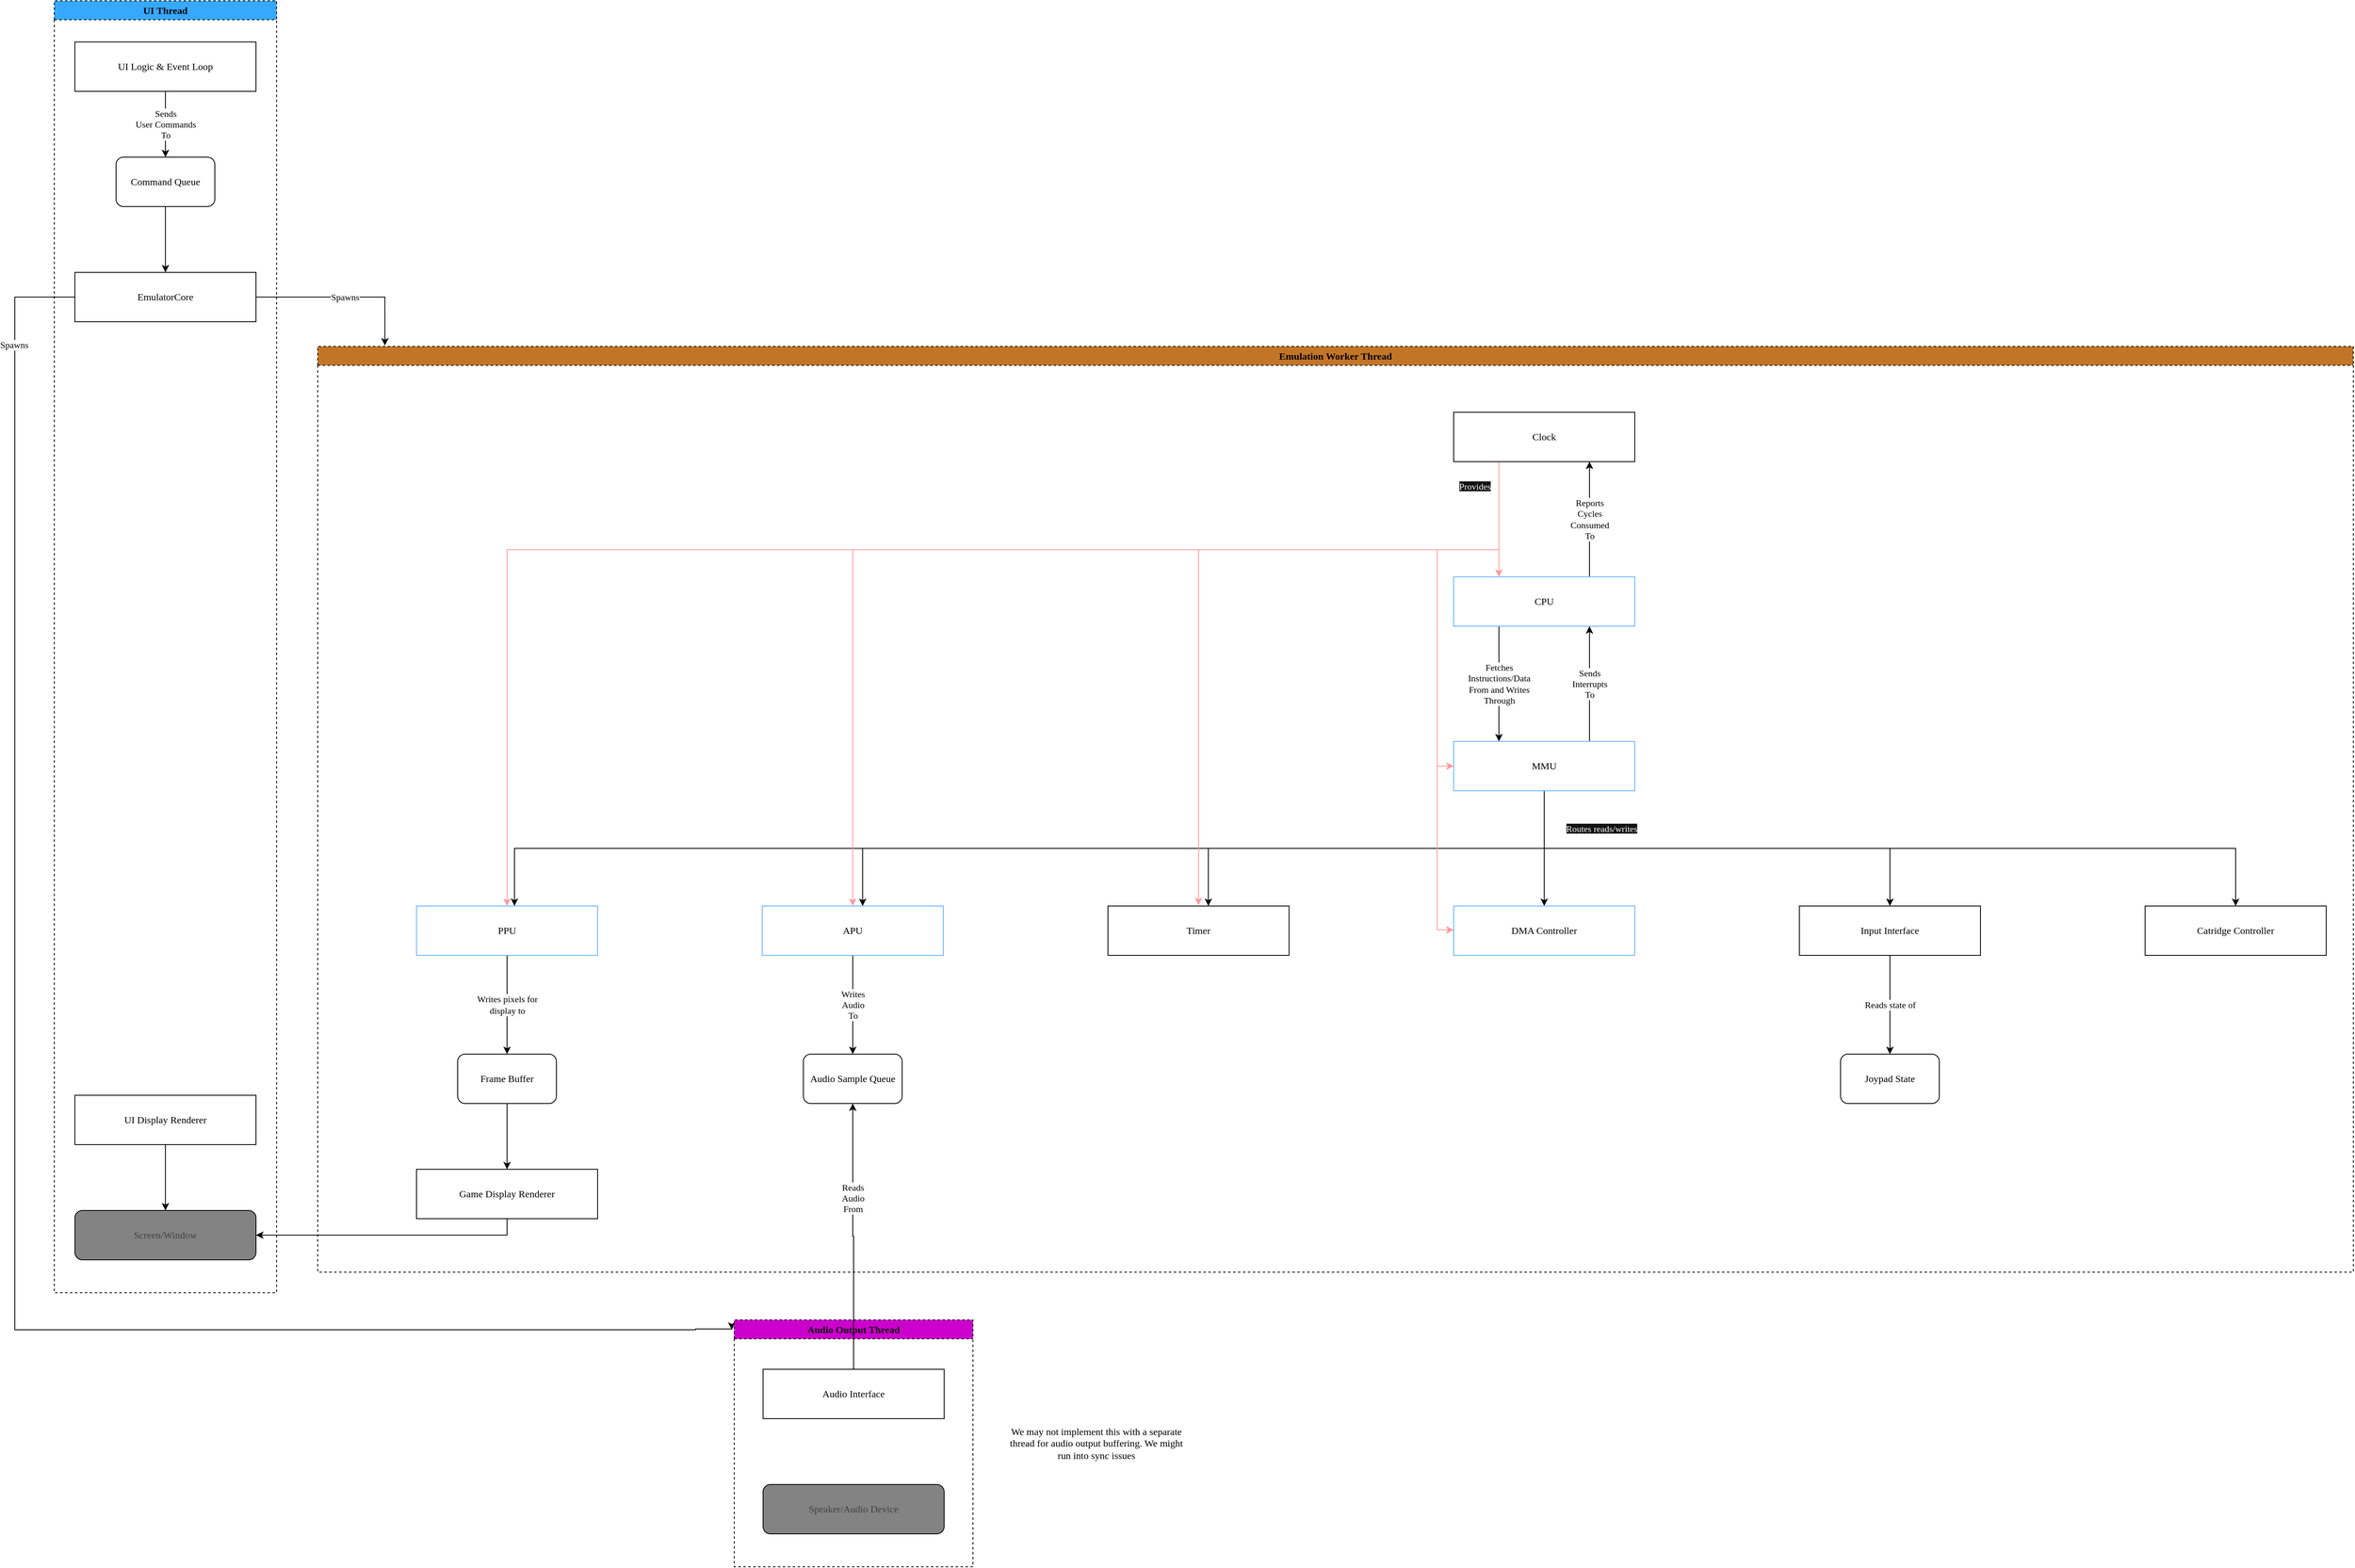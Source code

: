 <mxfile version="28.0.4">
  <diagram name="Page-1" id="8AuxSN08tYG3XVk00_AL">
    <mxGraphModel dx="1678" dy="1046" grid="0" gridSize="10" guides="1" tooltips="1" connect="1" arrows="1" fold="1" page="0" pageScale="1" pageWidth="900" pageHeight="1600" math="0" shadow="0">
      <root>
        <mxCell id="0" />
        <mxCell id="1" parent="0" />
        <mxCell id="cBOj0_BICzx7MoI1pHMi-58" value="" style="edgeStyle=orthogonalEdgeStyle;rounded=0;orthogonalLoop=1;jettySize=auto;html=1;fontFamily=fira code;exitX=0;exitY=0.5;exitDx=0;exitDy=0;" parent="1" source="cBOj0_BICzx7MoI1pHMi-10" edge="1">
          <mxGeometry relative="1" as="geometry">
            <mxPoint x="360" y="1610" as="sourcePoint" />
            <mxPoint x="913" y="1715" as="targetPoint" />
            <Array as="points">
              <mxPoint x="42" y="460" />
              <mxPoint x="42" y="1715" />
              <mxPoint x="869" y="1715" />
              <mxPoint x="888" y="1714" />
            </Array>
          </mxGeometry>
        </mxCell>
        <mxCell id="cBOj0_BICzx7MoI1pHMi-74" value="Spawns" style="edgeLabel;html=1;align=center;verticalAlign=middle;resizable=0;points=[];fontFamily=fira code;" parent="cBOj0_BICzx7MoI1pHMi-58" vertex="1" connectable="0">
          <mxGeometry x="-0.881" y="-1" relative="1" as="geometry">
            <mxPoint as="offset" />
          </mxGeometry>
        </mxCell>
        <mxCell id="cBOj0_BICzx7MoI1pHMi-1" value="UI Thread" style="swimlane;whiteSpace=wrap;html=1;fontFamily=fira code;fillColor=#36A8FF;gradientColor=none;dashed=1;" parent="1" vertex="1">
          <mxGeometry x="90" y="100" width="270" height="1570" as="geometry">
            <mxRectangle x="90" y="100" width="140" height="30" as="alternateBounds" />
          </mxGeometry>
        </mxCell>
        <mxCell id="cBOj0_BICzx7MoI1pHMi-9" value="Sends&lt;div&gt;User Commands&lt;/div&gt;&lt;div&gt;To&lt;/div&gt;" style="edgeStyle=orthogonalEdgeStyle;rounded=0;orthogonalLoop=1;jettySize=auto;html=1;exitX=0.5;exitY=1;exitDx=0;exitDy=0;entryX=0.5;entryY=0;entryDx=0;entryDy=0;fontFamily=fira code;" parent="cBOj0_BICzx7MoI1pHMi-1" source="cBOj0_BICzx7MoI1pHMi-2" target="cBOj0_BICzx7MoI1pHMi-8" edge="1">
          <mxGeometry relative="1" as="geometry" />
        </mxCell>
        <mxCell id="cBOj0_BICzx7MoI1pHMi-2" value="UI Logic &amp;amp; Event Loop" style="rounded=0;whiteSpace=wrap;html=1;fontFamily=fira code;" parent="cBOj0_BICzx7MoI1pHMi-1" vertex="1">
          <mxGeometry x="25" y="50" width="220" height="60" as="geometry" />
        </mxCell>
        <mxCell id="cBOj0_BICzx7MoI1pHMi-11" style="edgeStyle=orthogonalEdgeStyle;rounded=0;orthogonalLoop=1;jettySize=auto;html=1;exitX=0.5;exitY=1;exitDx=0;exitDy=0;entryX=0.5;entryY=0;entryDx=0;entryDy=0;fontFamily=fira code;" parent="cBOj0_BICzx7MoI1pHMi-1" source="cBOj0_BICzx7MoI1pHMi-8" target="cBOj0_BICzx7MoI1pHMi-10" edge="1">
          <mxGeometry relative="1" as="geometry" />
        </mxCell>
        <mxCell id="cBOj0_BICzx7MoI1pHMi-8" value="Command Queue" style="rounded=1;whiteSpace=wrap;html=1;fontFamily=fira code;" parent="cBOj0_BICzx7MoI1pHMi-1" vertex="1">
          <mxGeometry x="75" y="190" width="120" height="60" as="geometry" />
        </mxCell>
        <mxCell id="cBOj0_BICzx7MoI1pHMi-10" value="EmulatorCore" style="rounded=0;whiteSpace=wrap;html=1;fontFamily=fira code;" parent="cBOj0_BICzx7MoI1pHMi-1" vertex="1">
          <mxGeometry x="25" y="330" width="220" height="60" as="geometry" />
        </mxCell>
        <mxCell id="cBOj0_BICzx7MoI1pHMi-29" style="edgeStyle=orthogonalEdgeStyle;rounded=0;orthogonalLoop=1;jettySize=auto;html=1;exitX=0.5;exitY=1;exitDx=0;exitDy=0;fontFamily=fira code;" parent="cBOj0_BICzx7MoI1pHMi-1" source="cBOj0_BICzx7MoI1pHMi-26" target="cBOj0_BICzx7MoI1pHMi-28" edge="1">
          <mxGeometry relative="1" as="geometry" />
        </mxCell>
        <mxCell id="cBOj0_BICzx7MoI1pHMi-26" value="UI Display Renderer" style="rounded=0;whiteSpace=wrap;html=1;fontFamily=fira code;" parent="cBOj0_BICzx7MoI1pHMi-1" vertex="1">
          <mxGeometry x="25" y="1330" width="220" height="60" as="geometry" />
        </mxCell>
        <mxCell id="cBOj0_BICzx7MoI1pHMi-28" value="Screen/Window" style="rounded=1;whiteSpace=wrap;html=1;fillColor=#838383;shadow=0;textOpacity=50;fontFamily=fira code;" parent="cBOj0_BICzx7MoI1pHMi-1" vertex="1">
          <mxGeometry x="25" y="1470" width="220" height="60" as="geometry" />
        </mxCell>
        <mxCell id="cBOj0_BICzx7MoI1pHMi-12" value="Emulation Worker Thread" style="swimlane;whiteSpace=wrap;html=1;fontFamily=fira code;labelBackgroundColor=none;fillColor=#C37527;dashed=1;" parent="1" vertex="1">
          <mxGeometry x="410" y="520" width="2473" height="1125" as="geometry" />
        </mxCell>
        <mxCell id="cBOj0_BICzx7MoI1pHMi-55" value="Reports&lt;div&gt;Cycles&lt;div&gt;Consumed&lt;/div&gt;&lt;/div&gt;&lt;div&gt;To&lt;/div&gt;" style="edgeStyle=orthogonalEdgeStyle;rounded=0;orthogonalLoop=1;jettySize=auto;html=1;exitX=0.75;exitY=0;exitDx=0;exitDy=0;entryX=0.75;entryY=1;entryDx=0;entryDy=0;fontFamily=fira code;" parent="cBOj0_BICzx7MoI1pHMi-12" source="cBOj0_BICzx7MoI1pHMi-14" target="cBOj0_BICzx7MoI1pHMi-30" edge="1">
          <mxGeometry relative="1" as="geometry" />
        </mxCell>
        <mxCell id="cBOj0_BICzx7MoI1pHMi-56" value="Fetches&lt;div&gt;Instructions/Data&lt;/div&gt;&lt;div&gt;From and Writes&lt;/div&gt;&lt;div&gt;Through&lt;/div&gt;" style="edgeStyle=orthogonalEdgeStyle;rounded=0;orthogonalLoop=1;jettySize=auto;html=1;exitX=0.25;exitY=1;exitDx=0;exitDy=0;entryX=0.25;entryY=0;entryDx=0;entryDy=0;fontFamily=fira code;" parent="cBOj0_BICzx7MoI1pHMi-12" source="cBOj0_BICzx7MoI1pHMi-14" target="cBOj0_BICzx7MoI1pHMi-15" edge="1">
          <mxGeometry relative="1" as="geometry" />
        </mxCell>
        <mxCell id="cBOj0_BICzx7MoI1pHMi-14" value="CPU" style="rounded=0;whiteSpace=wrap;html=1;fontFamily=fira code;strokeColor=#66B2FF;" parent="cBOj0_BICzx7MoI1pHMi-12" vertex="1">
          <mxGeometry x="1380" y="280" width="220" height="60" as="geometry" />
        </mxCell>
        <mxCell id="cBOj0_BICzx7MoI1pHMi-57" value="Sends&lt;div&gt;Interrupts&lt;/div&gt;&lt;div&gt;To&lt;/div&gt;" style="edgeStyle=orthogonalEdgeStyle;rounded=0;orthogonalLoop=1;jettySize=auto;html=1;exitX=0.75;exitY=0;exitDx=0;exitDy=0;entryX=0.75;entryY=1;entryDx=0;entryDy=0;fontFamily=fira code;" parent="cBOj0_BICzx7MoI1pHMi-12" source="cBOj0_BICzx7MoI1pHMi-15" target="cBOj0_BICzx7MoI1pHMi-14" edge="1">
          <mxGeometry relative="1" as="geometry" />
        </mxCell>
        <mxCell id="cBOj0_BICzx7MoI1pHMi-61" style="edgeStyle=orthogonalEdgeStyle;rounded=0;orthogonalLoop=1;jettySize=auto;html=1;exitX=0.5;exitY=1;exitDx=0;exitDy=0;fontFamily=fira code;" parent="cBOj0_BICzx7MoI1pHMi-12" source="cBOj0_BICzx7MoI1pHMi-15" target="cBOj0_BICzx7MoI1pHMi-21" edge="1">
          <mxGeometry relative="1" as="geometry" />
        </mxCell>
        <mxCell id="cBOj0_BICzx7MoI1pHMi-62" style="edgeStyle=orthogonalEdgeStyle;rounded=0;orthogonalLoop=1;jettySize=auto;html=1;exitX=0.5;exitY=1;exitDx=0;exitDy=0;entryX=0.5;entryY=0;entryDx=0;entryDy=0;fontFamily=fira code;" parent="cBOj0_BICzx7MoI1pHMi-12" source="cBOj0_BICzx7MoI1pHMi-15" target="cBOj0_BICzx7MoI1pHMi-16" edge="1">
          <mxGeometry relative="1" as="geometry" />
        </mxCell>
        <mxCell id="cBOj0_BICzx7MoI1pHMi-63" style="edgeStyle=orthogonalEdgeStyle;rounded=0;orthogonalLoop=1;jettySize=auto;html=1;exitX=0.5;exitY=1;exitDx=0;exitDy=0;entryX=0.538;entryY=-0.002;entryDx=0;entryDy=0;fontFamily=fira code;entryPerimeter=0;" parent="cBOj0_BICzx7MoI1pHMi-12" source="cBOj0_BICzx7MoI1pHMi-15" target="cBOj0_BICzx7MoI1pHMi-19" edge="1">
          <mxGeometry relative="1" as="geometry">
            <Array as="points">
              <mxPoint x="1490" y="610" />
              <mxPoint x="239" y="610" />
              <mxPoint x="239" y="680" />
            </Array>
          </mxGeometry>
        </mxCell>
        <mxCell id="cBOj0_BICzx7MoI1pHMi-65" style="edgeStyle=orthogonalEdgeStyle;rounded=0;orthogonalLoop=1;jettySize=auto;html=1;exitX=0.5;exitY=1;exitDx=0;exitDy=0;entryX=0.5;entryY=0;entryDx=0;entryDy=0;fontFamily=fira code;" parent="cBOj0_BICzx7MoI1pHMi-12" source="cBOj0_BICzx7MoI1pHMi-15" target="cBOj0_BICzx7MoI1pHMi-20" edge="1">
          <mxGeometry relative="1" as="geometry" />
        </mxCell>
        <mxCell id="cBOj0_BICzx7MoI1pHMi-68" style="edgeStyle=orthogonalEdgeStyle;rounded=0;orthogonalLoop=1;jettySize=auto;html=1;exitX=0.5;exitY=1;exitDx=0;exitDy=0;entryX=0.557;entryY=0;entryDx=0;entryDy=0;fontFamily=fira code;entryPerimeter=0;" parent="cBOj0_BICzx7MoI1pHMi-12" source="cBOj0_BICzx7MoI1pHMi-15" target="cBOj0_BICzx7MoI1pHMi-18" edge="1">
          <mxGeometry relative="1" as="geometry">
            <Array as="points">
              <mxPoint x="1490" y="610" />
              <mxPoint x="662" y="610" />
              <mxPoint x="662" y="680" />
            </Array>
          </mxGeometry>
        </mxCell>
        <mxCell id="cBOj0_BICzx7MoI1pHMi-69" style="edgeStyle=orthogonalEdgeStyle;rounded=0;orthogonalLoop=1;jettySize=auto;html=1;exitX=0.5;exitY=1;exitDx=0;exitDy=0;fontFamily=fira code;" parent="cBOj0_BICzx7MoI1pHMi-12" source="cBOj0_BICzx7MoI1pHMi-15" target="cBOj0_BICzx7MoI1pHMi-17" edge="1">
          <mxGeometry relative="1" as="geometry">
            <Array as="points">
              <mxPoint x="1490" y="610" />
              <mxPoint x="1082" y="610" />
            </Array>
          </mxGeometry>
        </mxCell>
        <mxCell id="cBOj0_BICzx7MoI1pHMi-15" value="MMU" style="rounded=0;whiteSpace=wrap;html=1;fontFamily=fira code;strokeColor=#66B2FF;" parent="cBOj0_BICzx7MoI1pHMi-12" vertex="1">
          <mxGeometry x="1380" y="480" width="220" height="60" as="geometry" />
        </mxCell>
        <mxCell id="cBOj0_BICzx7MoI1pHMi-54" value="" style="edgeStyle=orthogonalEdgeStyle;rounded=0;orthogonalLoop=1;jettySize=auto;html=1;exitX=0.25;exitY=1;exitDx=0;exitDy=0;entryX=0.25;entryY=0;entryDx=0;entryDy=0;fontFamily=fira code;strokeColor=#FF9999;" parent="cBOj0_BICzx7MoI1pHMi-12" source="cBOj0_BICzx7MoI1pHMi-30" target="cBOj0_BICzx7MoI1pHMi-14" edge="1">
          <mxGeometry relative="1" as="geometry" />
        </mxCell>
        <mxCell id="cBOj0_BICzx7MoI1pHMi-82" style="edgeStyle=orthogonalEdgeStyle;rounded=0;orthogonalLoop=1;jettySize=auto;html=1;exitX=0.25;exitY=1;exitDx=0;exitDy=0;entryX=0.5;entryY=0;entryDx=0;entryDy=0;fontFamily=fira code;strokeColor=#FF9999;" parent="cBOj0_BICzx7MoI1pHMi-12" source="cBOj0_BICzx7MoI1pHMi-30" target="cBOj0_BICzx7MoI1pHMi-19" edge="1">
          <mxGeometry relative="1" as="geometry">
            <Array as="points">
              <mxPoint x="1435" y="247" />
              <mxPoint x="230" y="247" />
            </Array>
          </mxGeometry>
        </mxCell>
        <mxCell id="cBOj0_BICzx7MoI1pHMi-83" style="edgeStyle=orthogonalEdgeStyle;rounded=0;orthogonalLoop=1;jettySize=auto;html=1;exitX=0.25;exitY=1;exitDx=0;exitDy=0;entryX=0.5;entryY=0;entryDx=0;entryDy=0;fontFamily=fira code;strokeColor=#FF9999;" parent="cBOj0_BICzx7MoI1pHMi-12" source="cBOj0_BICzx7MoI1pHMi-30" target="cBOj0_BICzx7MoI1pHMi-18" edge="1">
          <mxGeometry relative="1" as="geometry">
            <Array as="points">
              <mxPoint x="1435" y="247" />
              <mxPoint x="650" y="247" />
            </Array>
          </mxGeometry>
        </mxCell>
        <mxCell id="cBOj0_BICzx7MoI1pHMi-88" style="edgeStyle=orthogonalEdgeStyle;rounded=0;orthogonalLoop=1;jettySize=auto;html=1;exitX=0.25;exitY=1;exitDx=0;exitDy=0;entryX=0.5;entryY=0;entryDx=0;entryDy=0;fontFamily=fira code;strokeColor=#FF9999;" parent="cBOj0_BICzx7MoI1pHMi-12" edge="1">
          <mxGeometry relative="1" as="geometry">
            <mxPoint x="1435" y="139.0" as="sourcePoint" />
            <mxPoint x="1070" y="679" as="targetPoint" />
            <Array as="points">
              <mxPoint x="1435" y="247" />
              <mxPoint x="1070" y="247" />
            </Array>
          </mxGeometry>
        </mxCell>
        <mxCell id="cBOj0_BICzx7MoI1pHMi-89" style="edgeStyle=orthogonalEdgeStyle;rounded=0;orthogonalLoop=1;jettySize=auto;html=1;exitX=0.25;exitY=1;exitDx=0;exitDy=0;entryX=0;entryY=0.5;entryDx=0;entryDy=0;fontFamily=fira code;strokeColor=#FF9999;" parent="cBOj0_BICzx7MoI1pHMi-12" source="cBOj0_BICzx7MoI1pHMi-30" target="cBOj0_BICzx7MoI1pHMi-15" edge="1">
          <mxGeometry relative="1" as="geometry">
            <Array as="points">
              <mxPoint x="1435" y="247" />
              <mxPoint x="1360" y="247" />
              <mxPoint x="1360" y="510" />
            </Array>
          </mxGeometry>
        </mxCell>
        <mxCell id="cBOj0_BICzx7MoI1pHMi-90" style="edgeStyle=orthogonalEdgeStyle;rounded=0;orthogonalLoop=1;jettySize=auto;html=1;exitX=0.25;exitY=1;exitDx=0;exitDy=0;entryX=0;entryY=0.5;entryDx=0;entryDy=0;fontFamily=fira code;strokeColor=#FF9999;" parent="cBOj0_BICzx7MoI1pHMi-12" edge="1">
          <mxGeometry relative="1" as="geometry">
            <mxPoint x="1435" y="139" as="sourcePoint" />
            <mxPoint x="1380" y="709" as="targetPoint" />
            <Array as="points">
              <mxPoint x="1435" y="247" />
              <mxPoint x="1360" y="247" />
              <mxPoint x="1360" y="709" />
            </Array>
          </mxGeometry>
        </mxCell>
        <mxCell id="cBOj0_BICzx7MoI1pHMi-30" value="Clock" style="rounded=0;whiteSpace=wrap;html=1;fontFamily=fira code;" parent="cBOj0_BICzx7MoI1pHMi-12" vertex="1">
          <mxGeometry x="1380" y="80" width="220" height="60" as="geometry" />
        </mxCell>
        <mxCell id="cBOj0_BICzx7MoI1pHMi-16" value="DMA Controller" style="rounded=0;whiteSpace=wrap;html=1;fontFamily=fira code;strokeColor=#66B2FF;" parent="cBOj0_BICzx7MoI1pHMi-12" vertex="1">
          <mxGeometry x="1380" y="680" width="220" height="60" as="geometry" />
        </mxCell>
        <mxCell id="cBOj0_BICzx7MoI1pHMi-17" value="Timer" style="rounded=0;whiteSpace=wrap;html=1;fontFamily=fira code;" parent="cBOj0_BICzx7MoI1pHMi-12" vertex="1">
          <mxGeometry x="960" y="680" width="220" height="60" as="geometry" />
        </mxCell>
        <mxCell id="cBOj0_BICzx7MoI1pHMi-91" value="Writes&lt;div&gt;Audio&lt;/div&gt;&lt;div&gt;To&lt;/div&gt;" style="edgeStyle=orthogonalEdgeStyle;rounded=0;orthogonalLoop=1;jettySize=auto;html=1;exitX=0.5;exitY=1;exitDx=0;exitDy=0;entryX=0.5;entryY=0;entryDx=0;entryDy=0;fontFamily=fira code;" parent="cBOj0_BICzx7MoI1pHMi-12" source="cBOj0_BICzx7MoI1pHMi-18" target="cBOj0_BICzx7MoI1pHMi-48" edge="1">
          <mxGeometry relative="1" as="geometry" />
        </mxCell>
        <mxCell id="cBOj0_BICzx7MoI1pHMi-18" value="APU" style="rounded=0;whiteSpace=wrap;html=1;fontFamily=fira code;strokeColor=#66B2FF;" parent="cBOj0_BICzx7MoI1pHMi-12" vertex="1">
          <mxGeometry x="540" y="680" width="220" height="60" as="geometry" />
        </mxCell>
        <mxCell id="bVMz4n86yGmdkZkACAk4-2" value="Writes pixels for&lt;div&gt;display to&lt;/div&gt;" style="edgeStyle=orthogonalEdgeStyle;rounded=0;orthogonalLoop=1;jettySize=auto;html=1;exitX=0.5;exitY=1;exitDx=0;exitDy=0;entryX=0.5;entryY=0;entryDx=0;entryDy=0;fontFamily=fira code;" edge="1" parent="cBOj0_BICzx7MoI1pHMi-12" source="cBOj0_BICzx7MoI1pHMi-19" target="bVMz4n86yGmdkZkACAk4-1">
          <mxGeometry relative="1" as="geometry" />
        </mxCell>
        <mxCell id="cBOj0_BICzx7MoI1pHMi-19" value="PPU" style="rounded=0;whiteSpace=wrap;html=1;fontFamily=fira code;strokeColor=#66B2FF;" parent="cBOj0_BICzx7MoI1pHMi-12" vertex="1">
          <mxGeometry x="120" y="680" width="220" height="60" as="geometry" />
        </mxCell>
        <mxCell id="cBOj0_BICzx7MoI1pHMi-67" value="Reads state of" style="edgeStyle=orthogonalEdgeStyle;rounded=0;orthogonalLoop=1;jettySize=auto;html=1;exitX=0.5;exitY=1;exitDx=0;exitDy=0;entryX=0.5;entryY=0;entryDx=0;entryDy=0;fontFamily=fira code;" parent="cBOj0_BICzx7MoI1pHMi-12" source="cBOj0_BICzx7MoI1pHMi-20" target="cBOj0_BICzx7MoI1pHMi-50" edge="1">
          <mxGeometry relative="1" as="geometry" />
        </mxCell>
        <mxCell id="cBOj0_BICzx7MoI1pHMi-20" value="Input Interface" style="rounded=0;whiteSpace=wrap;html=1;fontFamily=fira code;" parent="cBOj0_BICzx7MoI1pHMi-12" vertex="1">
          <mxGeometry x="1800" y="680" width="220" height="60" as="geometry" />
        </mxCell>
        <mxCell id="cBOj0_BICzx7MoI1pHMi-21" value="Catridge Controller" style="rounded=0;whiteSpace=wrap;html=1;fontFamily=fira code;" parent="cBOj0_BICzx7MoI1pHMi-12" vertex="1">
          <mxGeometry x="2220" y="680" width="220" height="60" as="geometry" />
        </mxCell>
        <mxCell id="cBOj0_BICzx7MoI1pHMi-48" value="Audio Sample Queue" style="rounded=1;whiteSpace=wrap;html=1;fontFamily=fira code;" parent="cBOj0_BICzx7MoI1pHMi-12" vertex="1">
          <mxGeometry x="590" y="860" width="120" height="60" as="geometry" />
        </mxCell>
        <mxCell id="cBOj0_BICzx7MoI1pHMi-50" value="Joypad State" style="rounded=1;whiteSpace=wrap;html=1;fontFamily=fira code;" parent="cBOj0_BICzx7MoI1pHMi-12" vertex="1">
          <mxGeometry x="1850" y="860" width="120" height="60" as="geometry" />
        </mxCell>
        <mxCell id="cBOj0_BICzx7MoI1pHMi-84" value="&#xa;&lt;span style=&quot;color: rgb(255, 255, 255); font-size: 11px; font-style: normal; font-variant-ligatures: normal; font-variant-caps: normal; font-weight: 400; letter-spacing: normal; orphans: 2; text-align: center; text-indent: 0px; text-transform: none; widows: 2; word-spacing: 0px; -webkit-text-stroke-width: 0px; white-space: nowrap; background-color: rgb(18, 18, 18); text-decoration-thickness: initial; text-decoration-style: initial; text-decoration-color: initial; float: none; display: inline !important;&quot;&gt;Routes reads/writes&lt;/span&gt;&lt;div style=&quot;forced-color-adjust: none; color: rgb(255, 255, 255); font-size: 11px; font-style: normal; font-variant-ligatures: normal; font-variant-caps: normal; font-weight: 400; letter-spacing: normal; orphans: 2; text-align: center; text-indent: 0px; text-transform: none; widows: 2; word-spacing: 0px; -webkit-text-stroke-width: 0px; white-space: nowrap; text-decoration-thickness: initial; text-decoration-style: initial; text-decoration-color: initial; box-shadow: none !important;&quot;&gt;to/from&lt;/div&gt;&#xa;&#xa;" style="text;html=1;align=center;verticalAlign=middle;whiteSpace=wrap;rounded=0;fontFamily=fira code;" parent="cBOj0_BICzx7MoI1pHMi-12" vertex="1">
          <mxGeometry x="1457" y="573" width="206" height="51" as="geometry" />
        </mxCell>
        <mxCell id="cBOj0_BICzx7MoI1pHMi-86" value="&lt;br&gt;&lt;span style=&quot;color: rgb(255, 255, 255); font-size: 11px; font-style: normal; font-variant-ligatures: normal; font-variant-caps: normal; font-weight: 400; letter-spacing: normal; orphans: 2; text-align: center; text-indent: 0px; text-transform: none; widows: 2; word-spacing: 0px; -webkit-text-stroke-width: 0px; white-space: nowrap; background-color: rgb(18, 18, 18); text-decoration-thickness: initial; text-decoration-style: initial; text-decoration-color: initial; float: none; display: inline !important;&quot;&gt;Provides&lt;/span&gt;&lt;div style=&quot;forced-color-adjust: none; color: rgb(255, 255, 255); font-size: 11px; font-style: normal; font-variant-ligatures: normal; font-variant-caps: normal; font-weight: 400; letter-spacing: normal; orphans: 2; text-align: center; text-indent: 0px; text-transform: none; widows: 2; word-spacing: 0px; -webkit-text-stroke-width: 0px; white-space: nowrap; text-decoration-thickness: initial; text-decoration-style: initial; text-decoration-color: initial; box-shadow: none !important;&quot;&gt;Cycles&lt;/div&gt;&lt;div style=&quot;forced-color-adjust: none; color: rgb(255, 255, 255); font-size: 11px; font-style: normal; font-variant-ligatures: normal; font-variant-caps: normal; font-weight: 400; letter-spacing: normal; orphans: 2; text-align: center; text-indent: 0px; text-transform: none; widows: 2; word-spacing: 0px; -webkit-text-stroke-width: 0px; white-space: nowrap; text-decoration-thickness: initial; text-decoration-style: initial; text-decoration-color: initial; box-shadow: none !important;&quot;&gt;To&lt;/div&gt;&lt;div&gt;&lt;br&gt;&lt;/div&gt;" style="text;html=1;align=center;verticalAlign=middle;whiteSpace=wrap;rounded=0;fontFamily=fira code;" parent="cBOj0_BICzx7MoI1pHMi-12" vertex="1">
          <mxGeometry x="1376" y="168" width="60" height="30" as="geometry" />
        </mxCell>
        <mxCell id="bVMz4n86yGmdkZkACAk4-5" style="edgeStyle=orthogonalEdgeStyle;rounded=0;orthogonalLoop=1;jettySize=auto;html=1;exitX=0.5;exitY=1;exitDx=0;exitDy=0;fontFamily=fira code;" edge="1" parent="cBOj0_BICzx7MoI1pHMi-12" source="bVMz4n86yGmdkZkACAk4-1" target="bVMz4n86yGmdkZkACAk4-4">
          <mxGeometry relative="1" as="geometry" />
        </mxCell>
        <mxCell id="bVMz4n86yGmdkZkACAk4-1" value="Frame Buffer" style="rounded=1;whiteSpace=wrap;html=1;fontFamily=fira code;" vertex="1" parent="cBOj0_BICzx7MoI1pHMi-12">
          <mxGeometry x="170" y="860" width="120" height="60" as="geometry" />
        </mxCell>
        <mxCell id="bVMz4n86yGmdkZkACAk4-4" value="Game Display Renderer" style="rounded=0;whiteSpace=wrap;html=1;fontFamily=fira code;" vertex="1" parent="cBOj0_BICzx7MoI1pHMi-12">
          <mxGeometry x="120" y="1000" width="220" height="60" as="geometry" />
        </mxCell>
        <mxCell id="cBOj0_BICzx7MoI1pHMi-51" value="Audio Output Thread" style="swimlane;whiteSpace=wrap;html=1;fillColor=#CC00CC;fontFamily=fira code;dashed=1;" parent="1" vertex="1">
          <mxGeometry x="916" y="1703" width="290" height="300" as="geometry" />
        </mxCell>
        <mxCell id="cBOj0_BICzx7MoI1pHMi-52" value="Audio Interface" style="rounded=0;whiteSpace=wrap;html=1;fontFamily=fira code;" parent="cBOj0_BICzx7MoI1pHMi-51" vertex="1">
          <mxGeometry x="35" y="60" width="220" height="60" as="geometry" />
        </mxCell>
        <mxCell id="cBOj0_BICzx7MoI1pHMi-53" value="Speaker/Audio Device" style="rounded=1;whiteSpace=wrap;html=1;fillColor=#838383;shadow=0;textOpacity=50;fontFamily=fira code;" parent="cBOj0_BICzx7MoI1pHMi-51" vertex="1">
          <mxGeometry x="35" y="200" width="220" height="60" as="geometry" />
        </mxCell>
        <mxCell id="cBOj0_BICzx7MoI1pHMi-59" value="Spawns" style="edgeStyle=orthogonalEdgeStyle;rounded=0;orthogonalLoop=1;jettySize=auto;html=1;exitX=1;exitY=0.5;exitDx=0;exitDy=0;entryX=0.033;entryY=-0.001;entryDx=0;entryDy=0;entryPerimeter=0;fontFamily=fira code;" parent="1" source="cBOj0_BICzx7MoI1pHMi-10" target="cBOj0_BICzx7MoI1pHMi-12" edge="1">
          <mxGeometry relative="1" as="geometry" />
        </mxCell>
        <mxCell id="cBOj0_BICzx7MoI1pHMi-92" value="" style="edgeStyle=orthogonalEdgeStyle;rounded=0;orthogonalLoop=1;jettySize=auto;html=1;exitX=0.5;exitY=0;exitDx=0;exitDy=0;entryX=0.5;entryY=1;entryDx=0;entryDy=0;fontFamily=fira code;" parent="1" source="cBOj0_BICzx7MoI1pHMi-52" target="cBOj0_BICzx7MoI1pHMi-48" edge="1">
          <mxGeometry relative="1" as="geometry" />
        </mxCell>
        <mxCell id="cBOj0_BICzx7MoI1pHMi-93" value="&lt;span style=&quot;&quot;&gt;Reads&lt;/span&gt;&lt;div style=&quot;&quot;&gt;Audio&lt;/div&gt;&lt;div style=&quot;&quot;&gt;From&lt;/div&gt;" style="edgeLabel;html=1;align=center;verticalAlign=middle;resizable=0;points=[];fontFamily=fira code;" parent="cBOj0_BICzx7MoI1pHMi-92" vertex="1" connectable="0">
          <mxGeometry x="0.291" relative="1" as="geometry">
            <mxPoint as="offset" />
          </mxGeometry>
        </mxCell>
        <mxCell id="bVMz4n86yGmdkZkACAk4-6" style="edgeStyle=orthogonalEdgeStyle;rounded=0;orthogonalLoop=1;jettySize=auto;html=1;exitX=0.5;exitY=1;exitDx=0;exitDy=0;fontFamily=fira code;" edge="1" parent="1" source="bVMz4n86yGmdkZkACAk4-4" target="cBOj0_BICzx7MoI1pHMi-28">
          <mxGeometry relative="1" as="geometry" />
        </mxCell>
        <mxCell id="bVMz4n86yGmdkZkACAk4-7" value="We may not implement this with a separate thread for audio output buffering. We might run into sync issues" style="text;html=1;align=center;verticalAlign=middle;whiteSpace=wrap;rounded=0;fontFamily=fira code;" vertex="1" parent="1">
          <mxGeometry x="1242" y="1808" width="228" height="90" as="geometry" />
        </mxCell>
      </root>
    </mxGraphModel>
  </diagram>
</mxfile>
